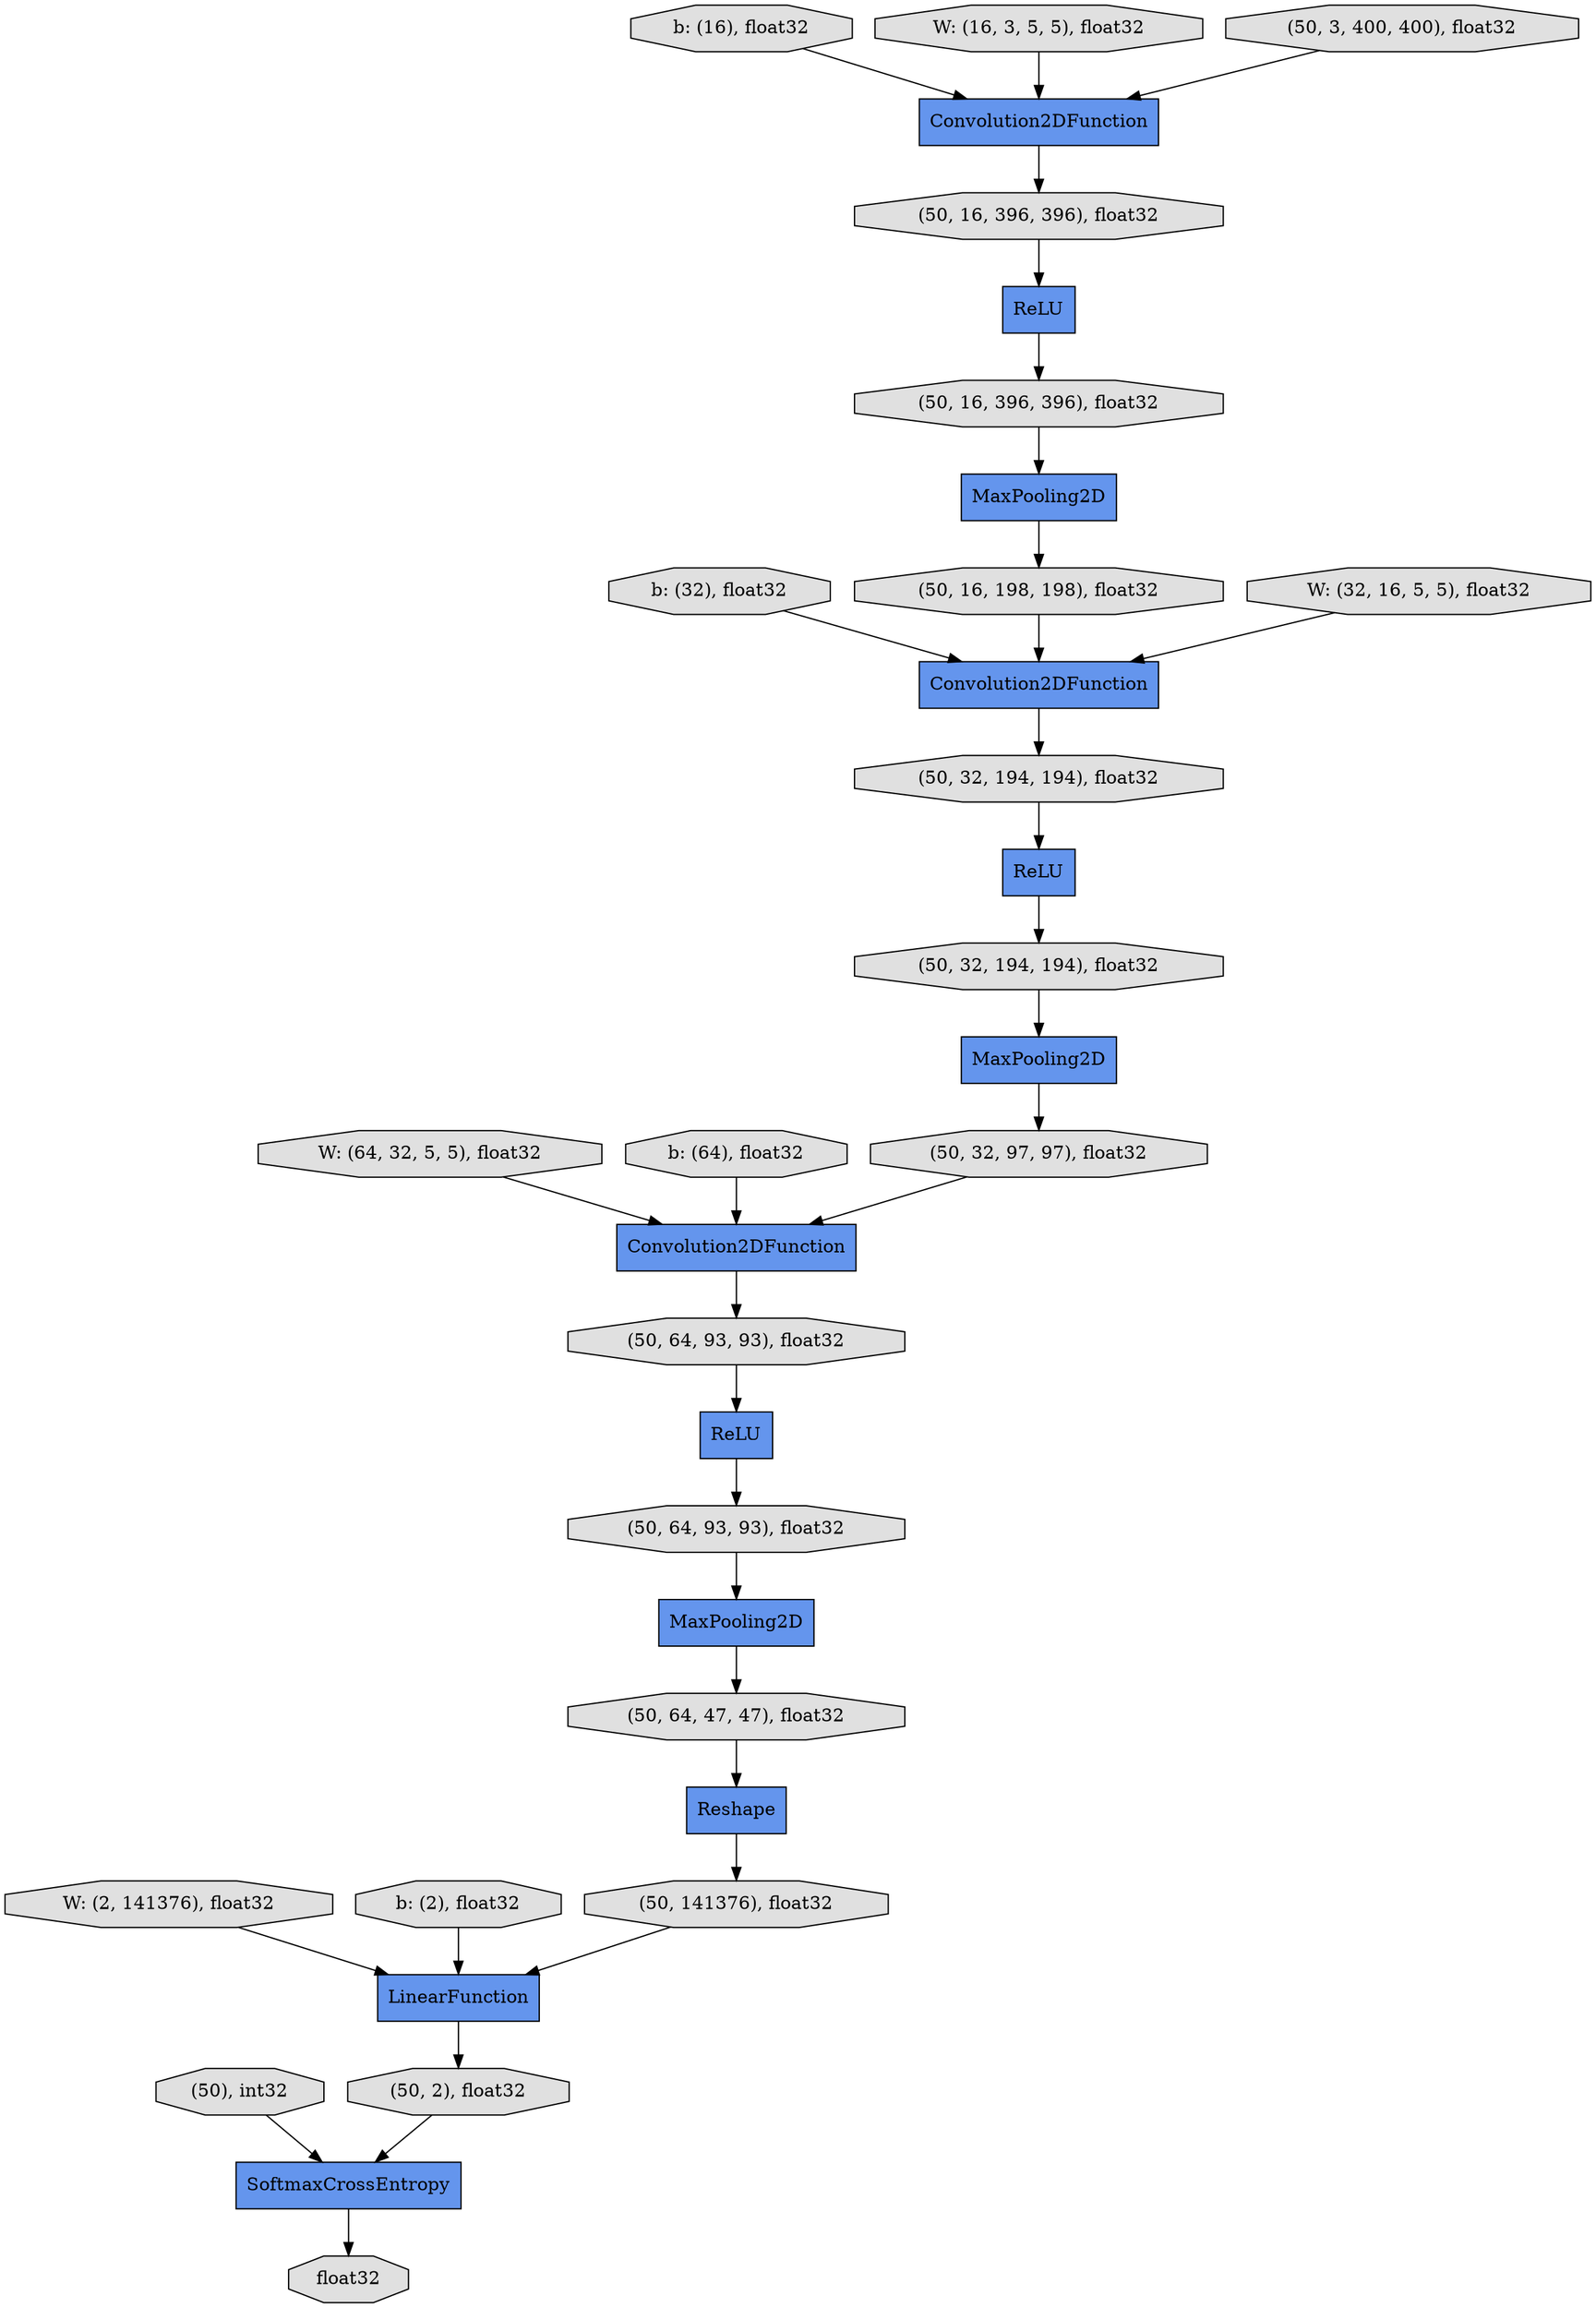 digraph graphname{rankdir=TB;2335057649736 [label="Reshape",shape="record",fillcolor="#6495ED",style="filled"];2335111462984 [label="(50, 16, 396, 396), float32",shape="octagon",fillcolor="#E0E0E0",style="filled"];2335111463048 [label="MaxPooling2D",shape="record",fillcolor="#6495ED",style="filled"];2335111463112 [label="(50, 32, 194, 194), float32",shape="octagon",fillcolor="#E0E0E0",style="filled"];2335111465224 [label="(50, 141376), float32",shape="octagon",fillcolor="#E0E0E0",style="filled"];2335111463176 [label="Convolution2DFunction",shape="record",fillcolor="#6495ED",style="filled"];2335111405832 [label="b: (32), float32",shape="octagon",fillcolor="#E0E0E0",style="filled"];2335111465352 [label="(50, 64, 47, 47), float32",shape="octagon",fillcolor="#E0E0E0",style="filled"];2335111465480 [label="LinearFunction",shape="record",fillcolor="#6495ED",style="filled"];2335111465544 [label="(50, 2), float32",shape="octagon",fillcolor="#E0E0E0",style="filled"];2335111406152 [label="W: (64, 32, 5, 5), float32",shape="octagon",fillcolor="#E0E0E0",style="filled"];2335111463560 [label="(50, 16, 198, 198), float32",shape="octagon",fillcolor="#E0E0E0",style="filled"];2335111465672 [label="(50), int32",shape="octagon",fillcolor="#E0E0E0",style="filled"];2335111463624 [label="ReLU",shape="record",fillcolor="#6495ED",style="filled"];2335111463688 [label="(50, 32, 194, 194), float32",shape="octagon",fillcolor="#E0E0E0",style="filled"];2335105309512 [label="b: (16), float32",shape="octagon",fillcolor="#E0E0E0",style="filled"];2335111406472 [label="b: (64), float32",shape="octagon",fillcolor="#E0E0E0",style="filled"];2335111465864 [label="float32",shape="octagon",fillcolor="#E0E0E0",style="filled"];2335111464072 [label="MaxPooling2D",shape="record",fillcolor="#6495ED",style="filled"];2335111437448 [label="Convolution2DFunction",shape="record",fillcolor="#6495ED",style="filled"];2335111464136 [label="(50, 64, 93, 93), float32",shape="octagon",fillcolor="#E0E0E0",style="filled"];2335111396552 [label="W: (16, 3, 5, 5), float32",shape="octagon",fillcolor="#E0E0E0",style="filled"];2335111406856 [label="W: (2, 141376), float32",shape="octagon",fillcolor="#E0E0E0",style="filled"];2335111464264 [label="SoftmaxCrossEntropy",shape="record",fillcolor="#6495ED",style="filled"];2335111464328 [label="(50, 32, 97, 97), float32",shape="octagon",fillcolor="#E0E0E0",style="filled"];2335111437704 [label="(50, 3, 400, 400), float32",shape="octagon",fillcolor="#E0E0E0",style="filled"];2335111437832 [label="ReLU",shape="record",fillcolor="#6495ED",style="filled"];2335111407176 [label="b: (2), float32",shape="octagon",fillcolor="#E0E0E0",style="filled"];2335111437960 [label="MaxPooling2D",shape="record",fillcolor="#6495ED",style="filled"];2335111464648 [label="ReLU",shape="record",fillcolor="#6495ED",style="filled"];2335111464712 [label="(50, 64, 93, 93), float32",shape="octagon",fillcolor="#E0E0E0",style="filled"];2335111438152 [label="(50, 16, 396, 396), float32",shape="octagon",fillcolor="#E0E0E0",style="filled"];2335111397256 [label="W: (32, 16, 5, 5), float32",shape="octagon",fillcolor="#E0E0E0",style="filled"];2335111438280 [label="Convolution2DFunction",shape="record",fillcolor="#6495ED",style="filled"];2335111465672 -> 2335111464264;2335111437704 -> 2335111437448;2335111397256 -> 2335111438280;2335111464712 -> 2335111464072;2335111406472 -> 2335111463176;2335111463688 -> 2335111463048;2335105309512 -> 2335111437448;2335111465352 -> 2335057649736;2335111464648 -> 2335111464712;2335111463624 -> 2335111463688;2335111437832 -> 2335111462984;2335111463176 -> 2335111464136;2335111407176 -> 2335111465480;2335111462984 -> 2335111437960;2335111464136 -> 2335111464648;2335111464328 -> 2335111463176;2335111463112 -> 2335111463624;2335111405832 -> 2335111438280;2335111438152 -> 2335111437832;2335111465224 -> 2335111465480;2335111437960 -> 2335111463560;2335111465544 -> 2335111464264;2335111464264 -> 2335111465864;2335057649736 -> 2335111465224;2335111437448 -> 2335111438152;2335111463560 -> 2335111438280;2335111464072 -> 2335111465352;2335111463048 -> 2335111464328;2335111406152 -> 2335111463176;2335111406856 -> 2335111465480;2335111465480 -> 2335111465544;2335111438280 -> 2335111463112;2335111396552 -> 2335111437448;}